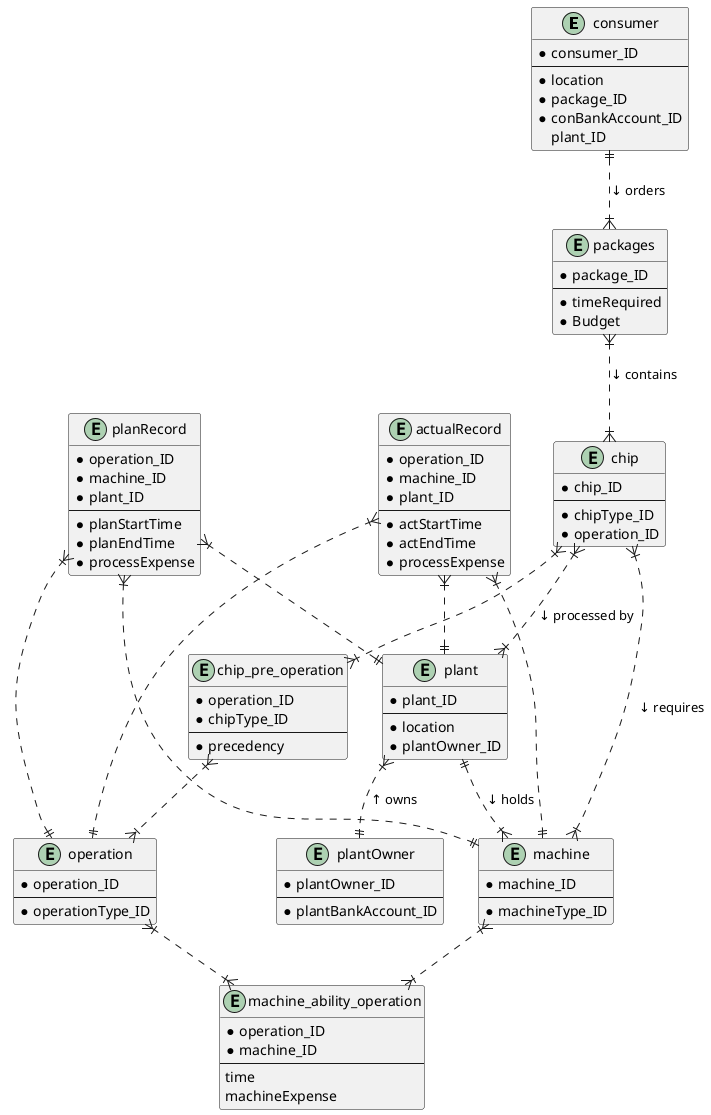 @startuml entity
entity consumer {
* consumer_ID
--
* location
* package_ID
* conBankAccount_ID
plant_ID
}

entity plantOwner {
* plantOwner_ID
--
* plantBankAccount_ID
}

entity packages {
* package_ID
--
* timeRequired
* Budget
}

entity plant {
* plant_ID
--
* location
* plantOwner_ID
}

entity chip {
* chip_ID
--
* chipType_ID
* operation_ID
}

entity machine {
* machine_ID
--
* machineType_ID
}

entity operation {
* operation_ID
--
* operationType_ID
}

entity machine_ability_operation {
* operation_ID
* machine_ID
--
time
machineExpense
}

entity chip_pre_operation {
* operation_ID 
* chipType_ID
--
* precedency 
}

entity planRecord {
* operation_ID
* machine_ID
* plant_ID
--
* planStartTime
* planEndTime
* processExpense
}

entity actualRecord {
* operation_ID
* machine_ID
* plant_ID
--
* actStartTime
* actEndTime
* processExpense
}
/'
The name of each relation schema will be commented on the line on top
'/
'orders
consumer ||..|{ packages: ↓ orders
'packagedChips
packages }|..|{ chip: ↓ contains
'chipLocationPlant
chip }|..|{ plant: ↓ processed by
'plantOwnership
plant }|..|| plantOwner: ↑ owns
'chipRequiredMachine
chip }|..|{ machine: ↓ requires
'chipRequiredOperation
chip }|..|{ chip_pre_operation
'operatingSteps
chip_pre_operation }|..|{ operation
'machineLocation
plant ||..|{ machine: ↓ holds
'machineOperationDetails
machine }|..|{ machine_ability_operation
'operationDetails
operation }|..|{ machine_ability_operation
'machineOperation


planRecord }|..|| operation
'machinePlanRecord
planRecord }|..|| machine
planRecord }|..|| plant

'operationActual
actualRecord }|..|| operation
'machineActualRecord
actualRecord }|..|| machine
actualRecord }|..|| plant

/'
Link to the relational schemas here
https://docs.google.com/document/d/1HcfNmuxfEpQvPUor1j3vgVMmyTRDVfxkDxOJ8EEHKnU/edit?usp=sharing
Make modifications to it as you wish (pls comment for others to read)
'/

@enduml
